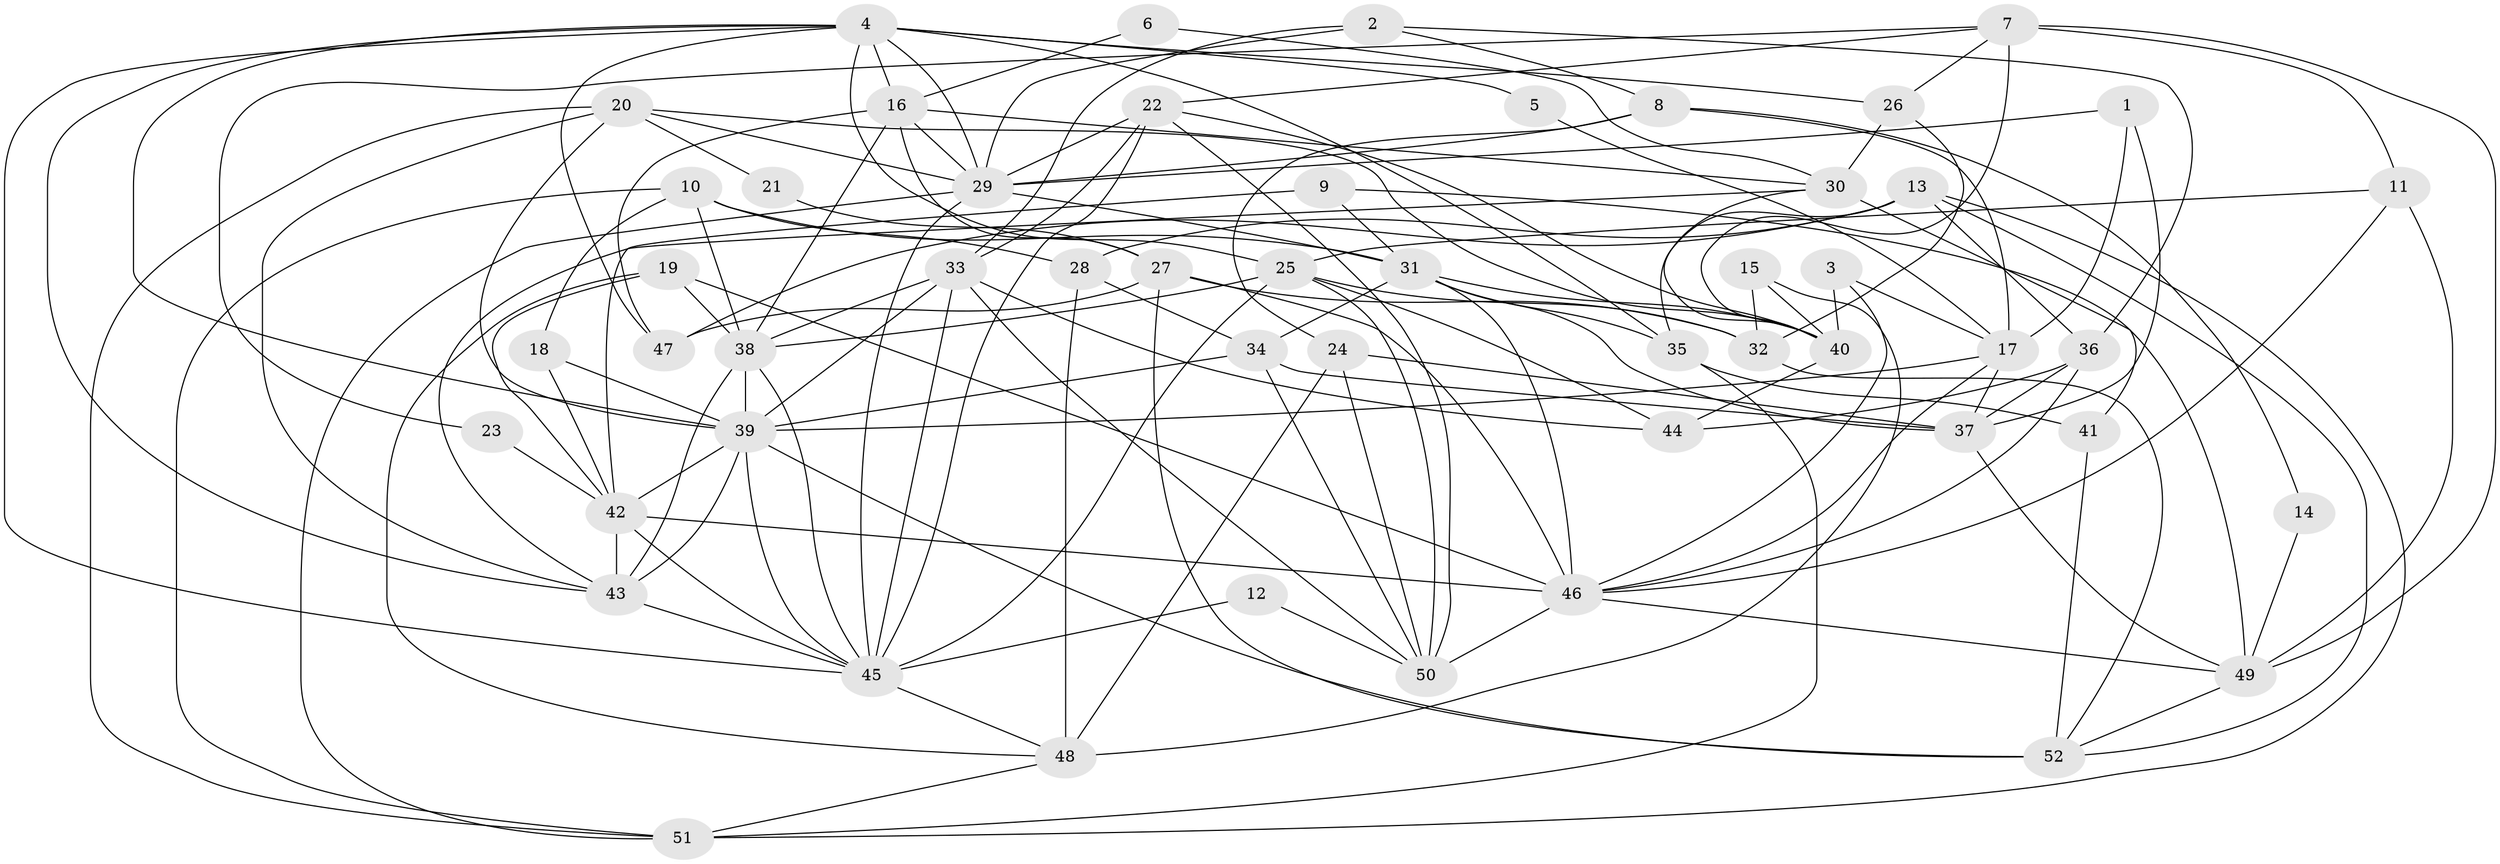 // original degree distribution, {5: 0.20192307692307693, 4: 0.28846153846153844, 3: 0.25, 6: 0.07692307692307693, 8: 0.019230769230769232, 2: 0.1346153846153846, 7: 0.028846153846153848}
// Generated by graph-tools (version 1.1) at 2025/26/03/09/25 03:26:12]
// undirected, 52 vertices, 143 edges
graph export_dot {
graph [start="1"]
  node [color=gray90,style=filled];
  1;
  2;
  3;
  4;
  5;
  6;
  7;
  8;
  9;
  10;
  11;
  12;
  13;
  14;
  15;
  16;
  17;
  18;
  19;
  20;
  21;
  22;
  23;
  24;
  25;
  26;
  27;
  28;
  29;
  30;
  31;
  32;
  33;
  34;
  35;
  36;
  37;
  38;
  39;
  40;
  41;
  42;
  43;
  44;
  45;
  46;
  47;
  48;
  49;
  50;
  51;
  52;
  1 -- 17 [weight=1.0];
  1 -- 29 [weight=1.0];
  1 -- 37 [weight=1.0];
  2 -- 8 [weight=1.0];
  2 -- 29 [weight=1.0];
  2 -- 33 [weight=1.0];
  2 -- 36 [weight=1.0];
  3 -- 17 [weight=1.0];
  3 -- 40 [weight=1.0];
  3 -- 46 [weight=1.0];
  4 -- 5 [weight=1.0];
  4 -- 16 [weight=1.0];
  4 -- 25 [weight=2.0];
  4 -- 26 [weight=1.0];
  4 -- 29 [weight=1.0];
  4 -- 35 [weight=2.0];
  4 -- 39 [weight=1.0];
  4 -- 43 [weight=1.0];
  4 -- 45 [weight=1.0];
  4 -- 47 [weight=1.0];
  5 -- 17 [weight=1.0];
  6 -- 16 [weight=1.0];
  6 -- 30 [weight=1.0];
  7 -- 11 [weight=1.0];
  7 -- 22 [weight=1.0];
  7 -- 23 [weight=1.0];
  7 -- 26 [weight=1.0];
  7 -- 40 [weight=1.0];
  7 -- 49 [weight=1.0];
  8 -- 14 [weight=1.0];
  8 -- 17 [weight=1.0];
  8 -- 24 [weight=1.0];
  8 -- 29 [weight=1.0];
  9 -- 31 [weight=1.0];
  9 -- 42 [weight=1.0];
  9 -- 49 [weight=1.0];
  10 -- 18 [weight=1.0];
  10 -- 28 [weight=1.0];
  10 -- 31 [weight=1.0];
  10 -- 38 [weight=2.0];
  10 -- 51 [weight=1.0];
  11 -- 25 [weight=1.0];
  11 -- 46 [weight=1.0];
  11 -- 49 [weight=1.0];
  12 -- 45 [weight=1.0];
  12 -- 50 [weight=1.0];
  13 -- 28 [weight=1.0];
  13 -- 35 [weight=1.0];
  13 -- 36 [weight=1.0];
  13 -- 47 [weight=1.0];
  13 -- 51 [weight=1.0];
  13 -- 52 [weight=1.0];
  14 -- 49 [weight=1.0];
  15 -- 32 [weight=1.0];
  15 -- 40 [weight=1.0];
  15 -- 48 [weight=1.0];
  16 -- 27 [weight=1.0];
  16 -- 29 [weight=1.0];
  16 -- 30 [weight=1.0];
  16 -- 38 [weight=1.0];
  16 -- 47 [weight=2.0];
  17 -- 37 [weight=1.0];
  17 -- 39 [weight=2.0];
  17 -- 46 [weight=1.0];
  18 -- 39 [weight=1.0];
  18 -- 42 [weight=1.0];
  19 -- 38 [weight=1.0];
  19 -- 42 [weight=1.0];
  19 -- 46 [weight=1.0];
  19 -- 48 [weight=1.0];
  20 -- 21 [weight=1.0];
  20 -- 29 [weight=1.0];
  20 -- 39 [weight=1.0];
  20 -- 40 [weight=1.0];
  20 -- 43 [weight=1.0];
  20 -- 51 [weight=1.0];
  21 -- 27 [weight=1.0];
  22 -- 29 [weight=1.0];
  22 -- 33 [weight=1.0];
  22 -- 40 [weight=1.0];
  22 -- 45 [weight=1.0];
  22 -- 50 [weight=1.0];
  23 -- 42 [weight=1.0];
  24 -- 37 [weight=1.0];
  24 -- 48 [weight=2.0];
  24 -- 50 [weight=1.0];
  25 -- 32 [weight=1.0];
  25 -- 38 [weight=1.0];
  25 -- 44 [weight=1.0];
  25 -- 45 [weight=2.0];
  25 -- 50 [weight=2.0];
  26 -- 30 [weight=1.0];
  26 -- 32 [weight=1.0];
  27 -- 32 [weight=1.0];
  27 -- 46 [weight=1.0];
  27 -- 47 [weight=1.0];
  27 -- 52 [weight=2.0];
  28 -- 34 [weight=1.0];
  28 -- 48 [weight=1.0];
  29 -- 31 [weight=1.0];
  29 -- 45 [weight=1.0];
  29 -- 51 [weight=1.0];
  30 -- 40 [weight=1.0];
  30 -- 41 [weight=1.0];
  30 -- 43 [weight=1.0];
  31 -- 34 [weight=1.0];
  31 -- 35 [weight=1.0];
  31 -- 37 [weight=1.0];
  31 -- 40 [weight=2.0];
  31 -- 46 [weight=1.0];
  32 -- 52 [weight=1.0];
  33 -- 38 [weight=1.0];
  33 -- 39 [weight=1.0];
  33 -- 44 [weight=1.0];
  33 -- 45 [weight=1.0];
  33 -- 50 [weight=1.0];
  34 -- 37 [weight=1.0];
  34 -- 39 [weight=1.0];
  34 -- 50 [weight=1.0];
  35 -- 41 [weight=1.0];
  35 -- 51 [weight=1.0];
  36 -- 37 [weight=1.0];
  36 -- 44 [weight=1.0];
  36 -- 46 [weight=1.0];
  37 -- 49 [weight=1.0];
  38 -- 39 [weight=1.0];
  38 -- 43 [weight=1.0];
  38 -- 45 [weight=1.0];
  39 -- 42 [weight=1.0];
  39 -- 43 [weight=1.0];
  39 -- 45 [weight=1.0];
  39 -- 52 [weight=1.0];
  40 -- 44 [weight=1.0];
  41 -- 52 [weight=1.0];
  42 -- 43 [weight=1.0];
  42 -- 45 [weight=1.0];
  42 -- 46 [weight=2.0];
  43 -- 45 [weight=1.0];
  45 -- 48 [weight=1.0];
  46 -- 49 [weight=1.0];
  46 -- 50 [weight=1.0];
  48 -- 51 [weight=1.0];
  49 -- 52 [weight=1.0];
}

